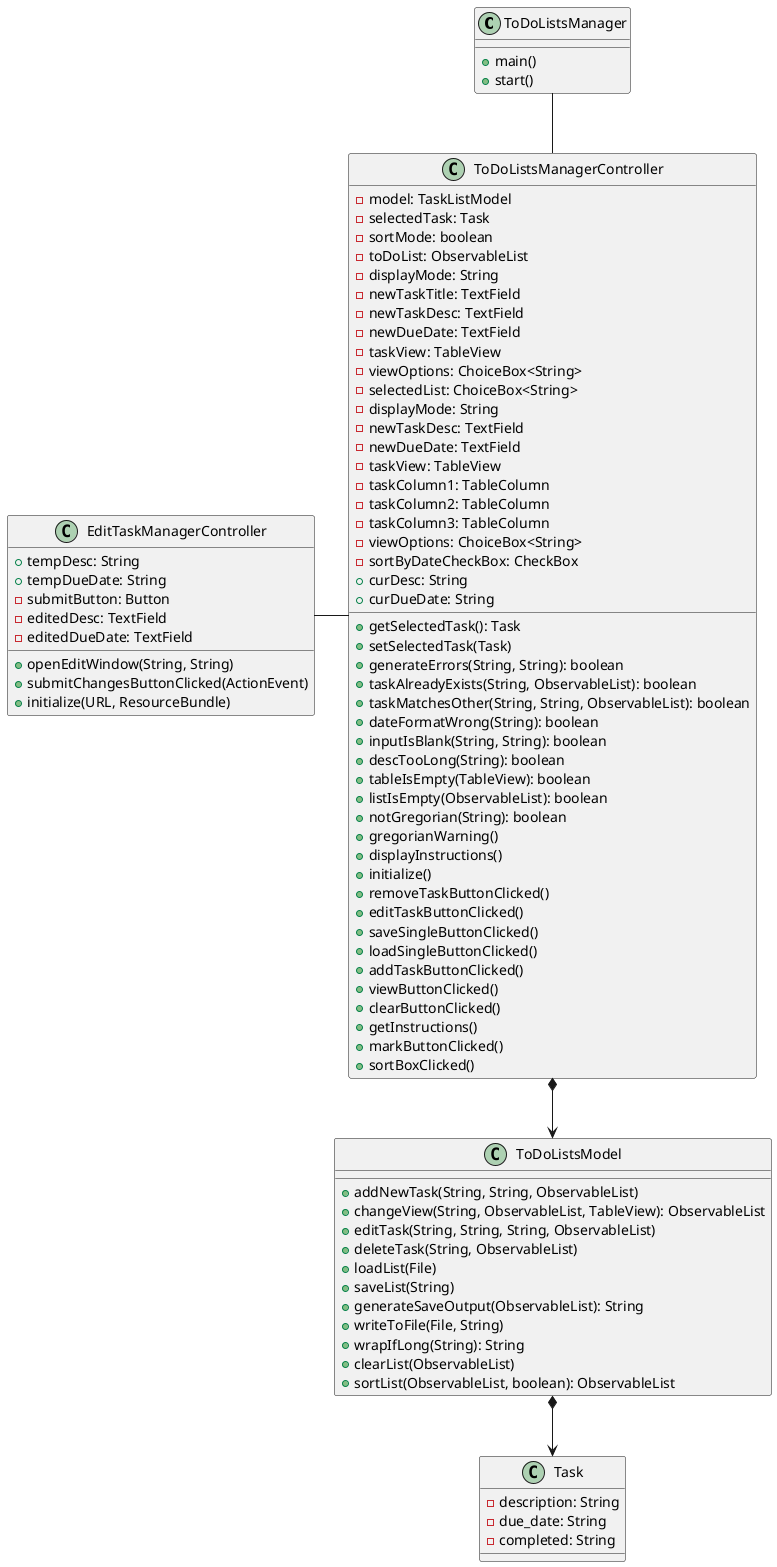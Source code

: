 @startuml
'https://plantuml.com/class-diagram

class ToDoListsManager {
    + main()
    + start()
}

class ToDoListsManagerController {
    - model: TaskListModel
    - selectedTask: Task
    - sortMode: boolean
    - toDoList: ObservableList
    - displayMode: String
    - newTaskTitle: TextField
    - newTaskDesc: TextField
    - newDueDate: TextField
    - taskView: TableView
    - viewOptions: ChoiceBox<String>
    - selectedList: ChoiceBox<String>
    - displayMode: String
    - newTaskDesc: TextField
    - newDueDate: TextField
    - taskView: TableView
    - taskColumn1: TableColumn
    - taskColumn2: TableColumn
    - taskColumn3: TableColumn
    - viewOptions: ChoiceBox<String>
    - sortByDateCheckBox: CheckBox
    + curDesc: String
    + curDueDate: String
    + getSelectedTask(): Task
    + setSelectedTask(Task)
    + generateErrors(String, String): boolean
    + taskAlreadyExists(String, ObservableList): boolean
    + taskMatchesOther(String, String, ObservableList): boolean
    + dateFormatWrong(String): boolean
    + inputIsBlank(String, String): boolean
    + descTooLong(String): boolean
    + tableIsEmpty(TableView): boolean
    + listIsEmpty(ObservableList): boolean
    + notGregorian(String): boolean
    + gregorianWarning()
    + displayInstructions()
    + initialize()
    + removeTaskButtonClicked()
    + editTaskButtonClicked()
    + saveSingleButtonClicked()
    + loadSingleButtonClicked()
    + addTaskButtonClicked()
    + viewButtonClicked()
    + clearButtonClicked()
    + getInstructions()
    + markButtonClicked()
    + sortBoxClicked()
}

class ToDoListsModel {
    + addNewTask(String, String, ObservableList)
    + changeView(String, ObservableList, TableView): ObservableList
    + editTask(String, String, String, ObservableList)
    + deleteTask(String, ObservableList)
    + loadList(File)
    + saveList(String)
    + generateSaveOutput(ObservableList): String
    + writeToFile(File, String)
    + wrapIfLong(String): String
    + clearList(ObservableList)
    + sortList(ObservableList, boolean): ObservableList
}

class Task {
    - description: String
    - due_date: String
    - completed: String
}

class EditTaskManagerController {
    + tempDesc: String
    + tempDueDate: String
    - submitButton: Button
    - editedDesc: TextField
    - editedDueDate: TextField

    + openEditWindow(String, String)
    + submitChangesButtonClicked(ActionEvent)
    + initialize(URL, ResourceBundle)
}

ToDoListsManager -- ToDoListsManagerController
EditTaskManagerController - ToDoListsManagerController
ToDoListsManagerController *--> ToDoListsModel
ToDoListsModel *--> Task

@enduml